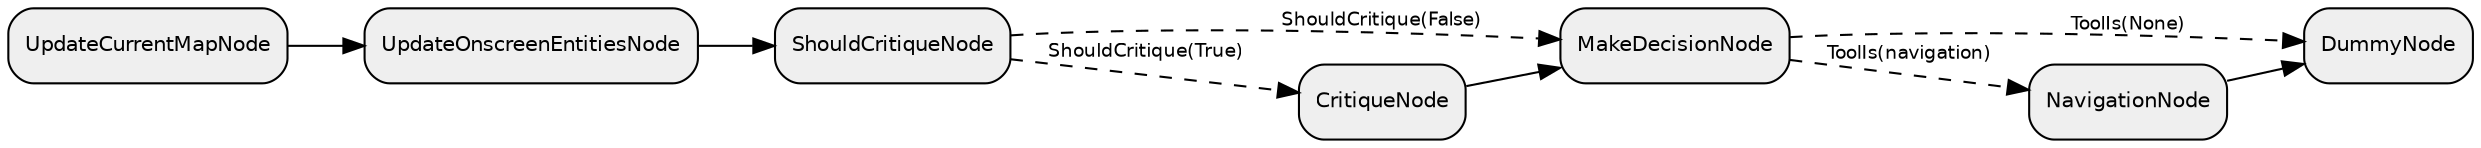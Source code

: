digraph "subflow_xKSiTSnTVv1LGXmBdd0qb" {
  rankdir=LR;
  compound=true;
  node [shape=box, style="rounded,filled", fillcolor="#EFEFEF", fontname="Helvetica", fontsize=10];
  edge [fontname="Helvetica", fontsize=9];
  qiUoFCyvaEPEPTzpjBVVu [label="DummyNode"];
  "4XXee9HKINqQsgPGbDIz7" [label="NavigationNode"];
  "0I2V4IZNXShc1YitFopmQ" [label="MakeDecisionNode"];
  XIBnh3OoldFNauhXXrlfw [label="ShouldCritiqueNode"];
  axppIBrntV3XZbU4DrhXg [label="UpdateOnscreenEntitiesNode"];
  s55Q2DxhcXnTKEqpou49L [label="UpdateCurrentMapNode"];
  bAY8WrxVCDoXqZyioKcTa [label="CritiqueNode"];
  s55Q2DxhcXnTKEqpou49L -> axppIBrntV3XZbU4DrhXg [style="solid"];
  axppIBrntV3XZbU4DrhXg -> XIBnh3OoldFNauhXXrlfw [style="solid"];
  XIBnh3OoldFNauhXXrlfw -> bAY8WrxVCDoXqZyioKcTa [style="dashed", label="ShouldCritique(True)"];
  bAY8WrxVCDoXqZyioKcTa -> "0I2V4IZNXShc1YitFopmQ" [style="solid"];
  XIBnh3OoldFNauhXXrlfw -> "0I2V4IZNXShc1YitFopmQ" [style="dashed", label="ShouldCritique(False)"];
  "0I2V4IZNXShc1YitFopmQ" -> "4XXee9HKINqQsgPGbDIz7" [style="dashed", label="ToolIs(navigation)"];
  "0I2V4IZNXShc1YitFopmQ" -> qiUoFCyvaEPEPTzpjBVVu [style="dashed", label="ToolIs(None)"];
  "4XXee9HKINqQsgPGbDIz7" -> qiUoFCyvaEPEPTzpjBVVu [style="solid"];
}
